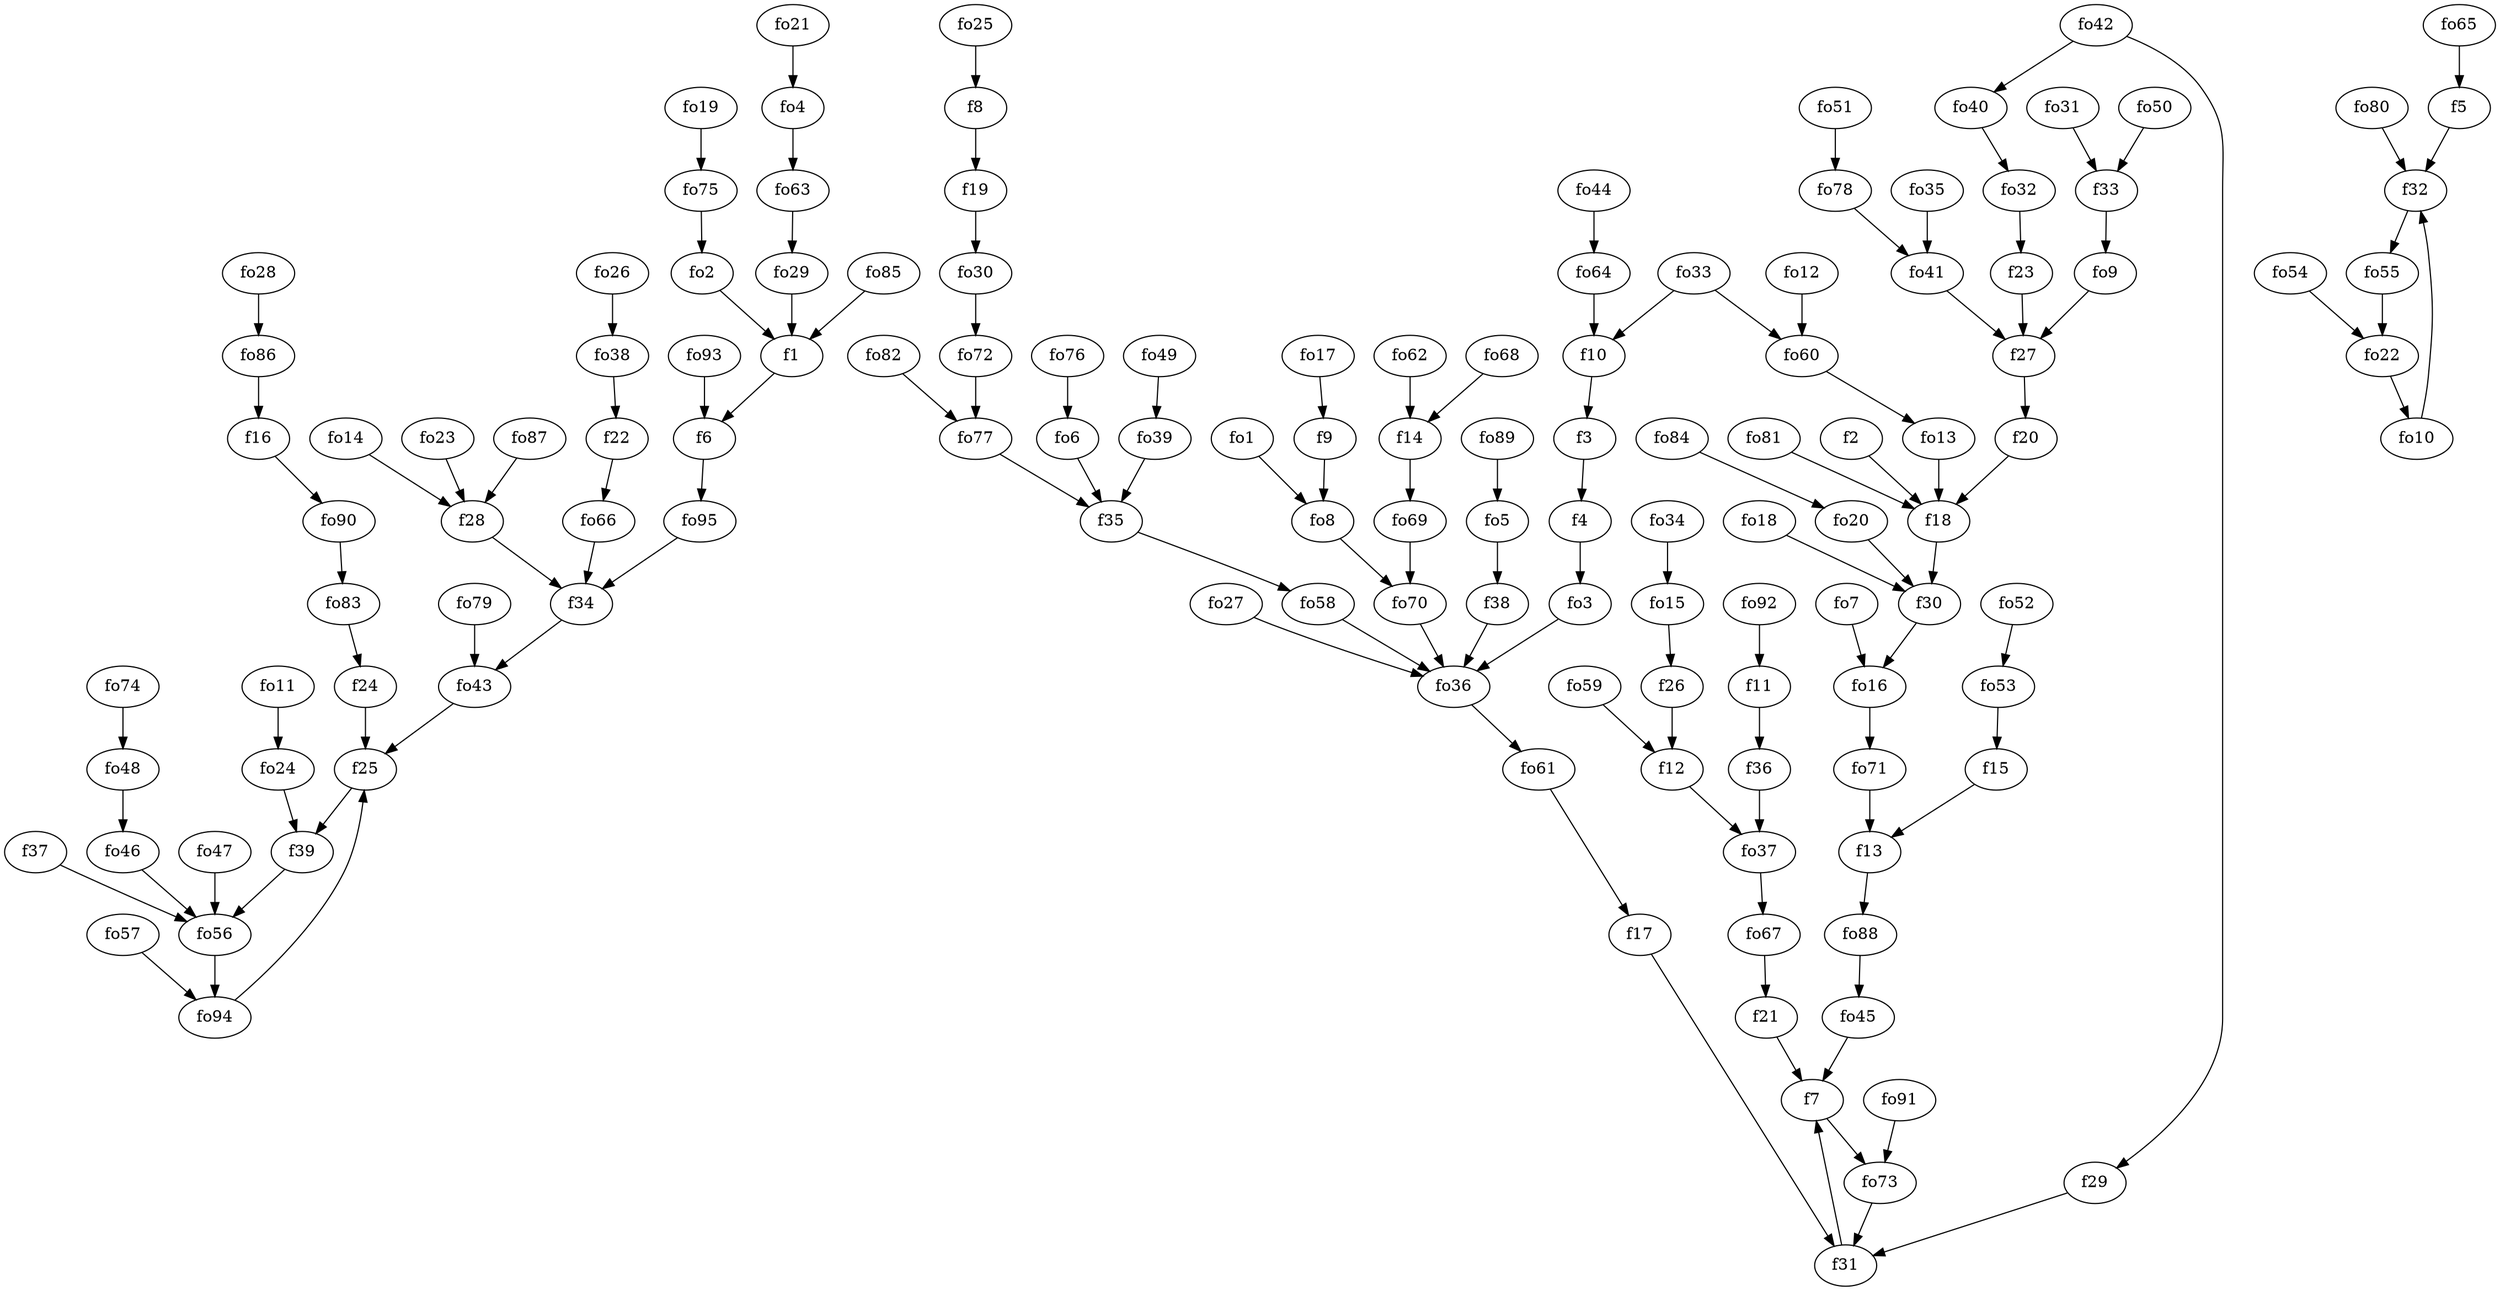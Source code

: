 strict digraph  {
f1;
f2;
f3;
f4;
f5;
f6;
f7;
f8;
f9;
f10;
f11;
f12;
f13;
f14;
f15;
f16;
f17;
f18;
f19;
f20;
f21;
f22;
f23;
f24;
f25;
f26;
f27;
f28;
f29;
f30;
f31;
f32;
f33;
f34;
f35;
f36;
f37;
f38;
f39;
fo1;
fo2;
fo3;
fo4;
fo5;
fo6;
fo7;
fo8;
fo9;
fo10;
fo11;
fo12;
fo13;
fo14;
fo15;
fo16;
fo17;
fo18;
fo19;
fo20;
fo21;
fo22;
fo23;
fo24;
fo25;
fo26;
fo27;
fo28;
fo29;
fo30;
fo31;
fo32;
fo33;
fo34;
fo35;
fo36;
fo37;
fo38;
fo39;
fo40;
fo41;
fo42;
fo43;
fo44;
fo45;
fo46;
fo47;
fo48;
fo49;
fo50;
fo51;
fo52;
fo53;
fo54;
fo55;
fo56;
fo57;
fo58;
fo59;
fo60;
fo61;
fo62;
fo63;
fo64;
fo65;
fo66;
fo67;
fo68;
fo69;
fo70;
fo71;
fo72;
fo73;
fo74;
fo75;
fo76;
fo77;
fo78;
fo79;
fo80;
fo81;
fo82;
fo83;
fo84;
fo85;
fo86;
fo87;
fo88;
fo89;
fo90;
fo91;
fo92;
fo93;
fo94;
fo95;
f1 -> f6  [weight=2];
f2 -> f18  [weight=2];
f3 -> f4  [weight=2];
f4 -> fo3  [weight=2];
f5 -> f32  [weight=2];
f6 -> fo95  [weight=2];
f7 -> fo73  [weight=2];
f8 -> f19  [weight=2];
f9 -> fo8  [weight=2];
f10 -> f3  [weight=2];
f11 -> f36  [weight=2];
f12 -> fo37  [weight=2];
f13 -> fo88  [weight=2];
f14 -> fo69  [weight=2];
f15 -> f13  [weight=2];
f16 -> fo90  [weight=2];
f17 -> f31  [weight=2];
f18 -> f30  [weight=2];
f19 -> fo30  [weight=2];
f20 -> f18  [weight=2];
f21 -> f7  [weight=2];
f22 -> fo66  [weight=2];
f23 -> f27  [weight=2];
f24 -> f25  [weight=2];
f25 -> f39  [weight=2];
f26 -> f12  [weight=2];
f27 -> f20  [weight=2];
f28 -> f34  [weight=2];
f29 -> f31  [weight=2];
f30 -> fo16  [weight=2];
f31 -> f7  [weight=2];
f32 -> fo55  [weight=2];
f33 -> fo9  [weight=2];
f34 -> fo43  [weight=2];
f35 -> fo58  [weight=2];
f36 -> fo37  [weight=2];
f37 -> fo56  [weight=2];
f38 -> fo36  [weight=2];
f39 -> fo56  [weight=2];
fo1 -> fo8  [weight=2];
fo2 -> f1  [weight=2];
fo3 -> fo36  [weight=2];
fo4 -> fo63  [weight=2];
fo5 -> f38  [weight=2];
fo6 -> f35  [weight=2];
fo7 -> fo16  [weight=2];
fo8 -> fo70  [weight=2];
fo9 -> f27  [weight=2];
fo10 -> f32  [weight=2];
fo11 -> fo24  [weight=2];
fo12 -> fo60  [weight=2];
fo13 -> f18  [weight=2];
fo14 -> f28  [weight=2];
fo15 -> f26  [weight=2];
fo16 -> fo71  [weight=2];
fo17 -> f9  [weight=2];
fo18 -> f30  [weight=2];
fo19 -> fo75  [weight=2];
fo20 -> f30  [weight=2];
fo21 -> fo4  [weight=2];
fo22 -> fo10  [weight=2];
fo23 -> f28  [weight=2];
fo24 -> f39  [weight=2];
fo25 -> f8  [weight=2];
fo26 -> fo38  [weight=2];
fo27 -> fo36  [weight=2];
fo28 -> fo86  [weight=2];
fo29 -> f1  [weight=2];
fo30 -> fo72  [weight=2];
fo31 -> f33  [weight=2];
fo32 -> f23  [weight=2];
fo33 -> fo60  [weight=2];
fo33 -> f10  [weight=2];
fo34 -> fo15  [weight=2];
fo35 -> fo41  [weight=2];
fo36 -> fo61  [weight=2];
fo37 -> fo67  [weight=2];
fo38 -> f22  [weight=2];
fo39 -> f35  [weight=2];
fo40 -> fo32  [weight=2];
fo41 -> f27  [weight=2];
fo42 -> f29  [weight=2];
fo42 -> fo40  [weight=2];
fo43 -> f25  [weight=2];
fo44 -> fo64  [weight=2];
fo45 -> f7  [weight=2];
fo46 -> fo56  [weight=2];
fo47 -> fo56  [weight=2];
fo48 -> fo46  [weight=2];
fo49 -> fo39  [weight=2];
fo50 -> f33  [weight=2];
fo51 -> fo78  [weight=2];
fo52 -> fo53  [weight=2];
fo53 -> f15  [weight=2];
fo54 -> fo22  [weight=2];
fo55 -> fo22  [weight=2];
fo56 -> fo94  [weight=2];
fo57 -> fo94  [weight=2];
fo58 -> fo36  [weight=2];
fo59 -> f12  [weight=2];
fo60 -> fo13  [weight=2];
fo61 -> f17  [weight=2];
fo62 -> f14  [weight=2];
fo63 -> fo29  [weight=2];
fo64 -> f10  [weight=2];
fo65 -> f5  [weight=2];
fo66 -> f34  [weight=2];
fo67 -> f21  [weight=2];
fo68 -> f14  [weight=2];
fo69 -> fo70  [weight=2];
fo70 -> fo36  [weight=2];
fo71 -> f13  [weight=2];
fo72 -> fo77  [weight=2];
fo73 -> f31  [weight=2];
fo74 -> fo48  [weight=2];
fo75 -> fo2  [weight=2];
fo76 -> fo6  [weight=2];
fo77 -> f35  [weight=2];
fo78 -> fo41  [weight=2];
fo79 -> fo43  [weight=2];
fo80 -> f32  [weight=2];
fo81 -> f18  [weight=2];
fo82 -> fo77  [weight=2];
fo83 -> f24  [weight=2];
fo84 -> fo20  [weight=2];
fo85 -> f1  [weight=2];
fo86 -> f16  [weight=2];
fo87 -> f28  [weight=2];
fo88 -> fo45  [weight=2];
fo89 -> fo5  [weight=2];
fo90 -> fo83  [weight=2];
fo91 -> fo73  [weight=2];
fo92 -> f11  [weight=2];
fo93 -> f6  [weight=2];
fo94 -> f25  [weight=2];
fo95 -> f34  [weight=2];
}
